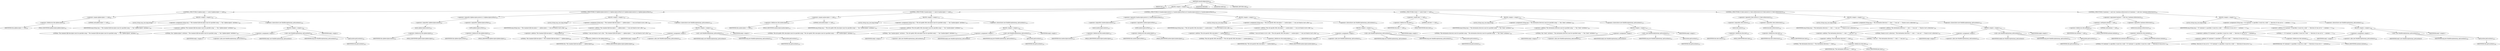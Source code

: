 digraph "checkConfiguration" {  
"194" [label = <(METHOD,checkConfiguration)<SUB>200</SUB>> ]
"26" [label = <(PARAM,this)<SUB>200</SUB>> ]
"195" [label = <(BLOCK,&lt;empty&gt;,&lt;empty&gt;)<SUB>200</SUB>> ]
"196" [label = <(CONTROL_STRUCTURE,if (ejbdescriptor == null),if (ejbdescriptor == null))<SUB>202</SUB>> ]
"197" [label = <(&lt;operator&gt;.equals,ejbdescriptor == null)<SUB>202</SUB>> ]
"198" [label = <(&lt;operator&gt;.fieldAccess,this.ejbdescriptor)<SUB>202</SUB>> ]
"199" [label = <(IDENTIFIER,this,ejbdescriptor == null)<SUB>202</SUB>> ]
"200" [label = <(FIELD_IDENTIFIER,ejbdescriptor,ejbdescriptor)<SUB>202</SUB>> ]
"201" [label = <(LITERAL,null,ejbdescriptor == null)<SUB>202</SUB>> ]
"202" [label = <(BLOCK,&lt;empty&gt;,&lt;empty&gt;)<SUB>202</SUB>> ]
"203" [label = <(LOCAL,String msg: java.lang.String)> ]
"204" [label = <(&lt;operator&gt;.assignment,String msg = &quot;The standard EJB descriptor must be specified using &quot; + &quot;the \&quot;ejbdescriptor\&quot; attribute.&quot;)<SUB>203</SUB>> ]
"205" [label = <(IDENTIFIER,msg,String msg = &quot;The standard EJB descriptor must be specified using &quot; + &quot;the \&quot;ejbdescriptor\&quot; attribute.&quot;)<SUB>203</SUB>> ]
"206" [label = <(&lt;operator&gt;.addition,&quot;The standard EJB descriptor must be specified using &quot; + &quot;the \&quot;ejbdescriptor\&quot; attribute.&quot;)<SUB>203</SUB>> ]
"207" [label = <(LITERAL,&quot;The standard EJB descriptor must be specified using &quot;,&quot;The standard EJB descriptor must be specified using &quot; + &quot;the \&quot;ejbdescriptor\&quot; attribute.&quot;)<SUB>203</SUB>> ]
"208" [label = <(LITERAL,&quot;the \&quot;ejbdescriptor\&quot; attribute.&quot;,&quot;The standard EJB descriptor must be specified using &quot; + &quot;the \&quot;ejbdescriptor\&quot; attribute.&quot;)<SUB>204</SUB>> ]
"209" [label = <(&lt;operator&gt;.throw,throw new BuildException(msg, getLocation());)<SUB>205</SUB>> ]
"210" [label = <(BLOCK,&lt;empty&gt;,&lt;empty&gt;)<SUB>205</SUB>> ]
"211" [label = <(&lt;operator&gt;.assignment,&lt;empty&gt;)> ]
"212" [label = <(IDENTIFIER,$obj1,&lt;empty&gt;)> ]
"213" [label = <(&lt;operator&gt;.alloc,new BuildException(msg, getLocation()))<SUB>205</SUB>> ]
"214" [label = <(&lt;init&gt;,new BuildException(msg, getLocation()))<SUB>205</SUB>> ]
"215" [label = <(IDENTIFIER,$obj1,new BuildException(msg, getLocation()))> ]
"216" [label = <(IDENTIFIER,msg,new BuildException(msg, getLocation()))<SUB>205</SUB>> ]
"217" [label = <(getLocation,getLocation())<SUB>205</SUB>> ]
"25" [label = <(IDENTIFIER,this,getLocation())<SUB>205</SUB>> ]
"218" [label = <(IDENTIFIER,$obj1,&lt;empty&gt;)> ]
"219" [label = <(CONTROL_STRUCTURE,if ((!ejbdescriptor.exists()) || (!ejbdescriptor.isFile())),if ((!ejbdescriptor.exists()) || (!ejbdescriptor.isFile())))<SUB>207</SUB>> ]
"220" [label = <(&lt;operator&gt;.logicalOr,(!ejbdescriptor.exists()) || (!ejbdescriptor.isFile()))<SUB>207</SUB>> ]
"221" [label = <(&lt;operator&gt;.logicalNot,!ejbdescriptor.exists())<SUB>207</SUB>> ]
"222" [label = <(exists,ejbdescriptor.exists())<SUB>207</SUB>> ]
"223" [label = <(&lt;operator&gt;.fieldAccess,this.ejbdescriptor)<SUB>207</SUB>> ]
"224" [label = <(IDENTIFIER,this,ejbdescriptor.exists())<SUB>207</SUB>> ]
"225" [label = <(FIELD_IDENTIFIER,ejbdescriptor,ejbdescriptor)<SUB>207</SUB>> ]
"226" [label = <(&lt;operator&gt;.logicalNot,!ejbdescriptor.isFile())<SUB>207</SUB>> ]
"227" [label = <(isFile,ejbdescriptor.isFile())<SUB>207</SUB>> ]
"228" [label = <(&lt;operator&gt;.fieldAccess,this.ejbdescriptor)<SUB>207</SUB>> ]
"229" [label = <(IDENTIFIER,this,ejbdescriptor.isFile())<SUB>207</SUB>> ]
"230" [label = <(FIELD_IDENTIFIER,ejbdescriptor,ejbdescriptor)<SUB>207</SUB>> ]
"231" [label = <(BLOCK,&lt;empty&gt;,&lt;empty&gt;)<SUB>207</SUB>> ]
"232" [label = <(LOCAL,String msg: java.lang.String)> ]
"233" [label = <(&lt;operator&gt;.assignment,String msg = &quot;The standard EJB descriptor (&quot; + ejbdescriptor + &quot;) was not found or isn't a file.&quot;)<SUB>208</SUB>> ]
"234" [label = <(IDENTIFIER,msg,String msg = &quot;The standard EJB descriptor (&quot; + ejbdescriptor + &quot;) was not found or isn't a file.&quot;)<SUB>208</SUB>> ]
"235" [label = <(&lt;operator&gt;.addition,&quot;The standard EJB descriptor (&quot; + ejbdescriptor + &quot;) was not found or isn't a file.&quot;)<SUB>208</SUB>> ]
"236" [label = <(&lt;operator&gt;.addition,&quot;The standard EJB descriptor (&quot; + ejbdescriptor)<SUB>208</SUB>> ]
"237" [label = <(LITERAL,&quot;The standard EJB descriptor (&quot;,&quot;The standard EJB descriptor (&quot; + ejbdescriptor)<SUB>208</SUB>> ]
"238" [label = <(&lt;operator&gt;.fieldAccess,this.ejbdescriptor)<SUB>208</SUB>> ]
"239" [label = <(IDENTIFIER,this,&quot;The standard EJB descriptor (&quot; + ejbdescriptor)<SUB>208</SUB>> ]
"240" [label = <(FIELD_IDENTIFIER,ejbdescriptor,ejbdescriptor)<SUB>208</SUB>> ]
"241" [label = <(LITERAL,&quot;) was not found or isn't a file.&quot;,&quot;The standard EJB descriptor (&quot; + ejbdescriptor + &quot;) was not found or isn't a file.&quot;)<SUB>209</SUB>> ]
"242" [label = <(&lt;operator&gt;.throw,throw new BuildException(msg, getLocation());)<SUB>210</SUB>> ]
"243" [label = <(BLOCK,&lt;empty&gt;,&lt;empty&gt;)<SUB>210</SUB>> ]
"244" [label = <(&lt;operator&gt;.assignment,&lt;empty&gt;)> ]
"245" [label = <(IDENTIFIER,$obj2,&lt;empty&gt;)> ]
"246" [label = <(&lt;operator&gt;.alloc,new BuildException(msg, getLocation()))<SUB>210</SUB>> ]
"247" [label = <(&lt;init&gt;,new BuildException(msg, getLocation()))<SUB>210</SUB>> ]
"248" [label = <(IDENTIFIER,$obj2,new BuildException(msg, getLocation()))> ]
"249" [label = <(IDENTIFIER,msg,new BuildException(msg, getLocation()))<SUB>210</SUB>> ]
"250" [label = <(getLocation,getLocation())<SUB>210</SUB>> ]
"27" [label = <(IDENTIFIER,this,getLocation())<SUB>210</SUB>> ]
"251" [label = <(IDENTIFIER,$obj2,&lt;empty&gt;)> ]
"252" [label = <(CONTROL_STRUCTURE,if (iasdescriptor == null),if (iasdescriptor == null))<SUB>213</SUB>> ]
"253" [label = <(&lt;operator&gt;.equals,iasdescriptor == null)<SUB>213</SUB>> ]
"254" [label = <(&lt;operator&gt;.fieldAccess,this.iasdescriptor)<SUB>213</SUB>> ]
"255" [label = <(IDENTIFIER,this,iasdescriptor == null)<SUB>213</SUB>> ]
"256" [label = <(FIELD_IDENTIFIER,iasdescriptor,iasdescriptor)<SUB>213</SUB>> ]
"257" [label = <(LITERAL,null,iasdescriptor == null)<SUB>213</SUB>> ]
"258" [label = <(BLOCK,&lt;empty&gt;,&lt;empty&gt;)<SUB>213</SUB>> ]
"259" [label = <(LOCAL,String msg: java.lang.String)> ]
"260" [label = <(&lt;operator&gt;.assignment,String msg = &quot;The iAS-speific XML descriptor must be specified using&quot; + &quot; the \&quot;iasdescriptor\&quot; attribute.&quot;)<SUB>214</SUB>> ]
"261" [label = <(IDENTIFIER,msg,String msg = &quot;The iAS-speific XML descriptor must be specified using&quot; + &quot; the \&quot;iasdescriptor\&quot; attribute.&quot;)<SUB>214</SUB>> ]
"262" [label = <(&lt;operator&gt;.addition,&quot;The iAS-speific XML descriptor must be specified using&quot; + &quot; the \&quot;iasdescriptor\&quot; attribute.&quot;)<SUB>214</SUB>> ]
"263" [label = <(LITERAL,&quot;The iAS-speific XML descriptor must be specified using&quot;,&quot;The iAS-speific XML descriptor must be specified using&quot; + &quot; the \&quot;iasdescriptor\&quot; attribute.&quot;)<SUB>214</SUB>> ]
"264" [label = <(LITERAL,&quot; the \&quot;iasdescriptor\&quot; attribute.&quot;,&quot;The iAS-speific XML descriptor must be specified using&quot; + &quot; the \&quot;iasdescriptor\&quot; attribute.&quot;)<SUB>215</SUB>> ]
"265" [label = <(&lt;operator&gt;.throw,throw new BuildException(msg, getLocation());)<SUB>216</SUB>> ]
"266" [label = <(BLOCK,&lt;empty&gt;,&lt;empty&gt;)<SUB>216</SUB>> ]
"267" [label = <(&lt;operator&gt;.assignment,&lt;empty&gt;)> ]
"268" [label = <(IDENTIFIER,$obj3,&lt;empty&gt;)> ]
"269" [label = <(&lt;operator&gt;.alloc,new BuildException(msg, getLocation()))<SUB>216</SUB>> ]
"270" [label = <(&lt;init&gt;,new BuildException(msg, getLocation()))<SUB>216</SUB>> ]
"271" [label = <(IDENTIFIER,$obj3,new BuildException(msg, getLocation()))> ]
"272" [label = <(IDENTIFIER,msg,new BuildException(msg, getLocation()))<SUB>216</SUB>> ]
"273" [label = <(getLocation,getLocation())<SUB>216</SUB>> ]
"28" [label = <(IDENTIFIER,this,getLocation())<SUB>216</SUB>> ]
"274" [label = <(IDENTIFIER,$obj3,&lt;empty&gt;)> ]
"275" [label = <(CONTROL_STRUCTURE,if ((!iasdescriptor.exists()) || (!iasdescriptor.isFile())),if ((!iasdescriptor.exists()) || (!iasdescriptor.isFile())))<SUB>218</SUB>> ]
"276" [label = <(&lt;operator&gt;.logicalOr,(!iasdescriptor.exists()) || (!iasdescriptor.isFile()))<SUB>218</SUB>> ]
"277" [label = <(&lt;operator&gt;.logicalNot,!iasdescriptor.exists())<SUB>218</SUB>> ]
"278" [label = <(exists,iasdescriptor.exists())<SUB>218</SUB>> ]
"279" [label = <(&lt;operator&gt;.fieldAccess,this.iasdescriptor)<SUB>218</SUB>> ]
"280" [label = <(IDENTIFIER,this,iasdescriptor.exists())<SUB>218</SUB>> ]
"281" [label = <(FIELD_IDENTIFIER,iasdescriptor,iasdescriptor)<SUB>218</SUB>> ]
"282" [label = <(&lt;operator&gt;.logicalNot,!iasdescriptor.isFile())<SUB>218</SUB>> ]
"283" [label = <(isFile,iasdescriptor.isFile())<SUB>218</SUB>> ]
"284" [label = <(&lt;operator&gt;.fieldAccess,this.iasdescriptor)<SUB>218</SUB>> ]
"285" [label = <(IDENTIFIER,this,iasdescriptor.isFile())<SUB>218</SUB>> ]
"286" [label = <(FIELD_IDENTIFIER,iasdescriptor,iasdescriptor)<SUB>218</SUB>> ]
"287" [label = <(BLOCK,&lt;empty&gt;,&lt;empty&gt;)<SUB>218</SUB>> ]
"288" [label = <(LOCAL,String msg: java.lang.String)> ]
"289" [label = <(&lt;operator&gt;.assignment,String msg = &quot;The iAS-specific XML descriptor (&quot; + iasdescriptor + &quot;) was not found or isn't a file.&quot;)<SUB>219</SUB>> ]
"290" [label = <(IDENTIFIER,msg,String msg = &quot;The iAS-specific XML descriptor (&quot; + iasdescriptor + &quot;) was not found or isn't a file.&quot;)<SUB>219</SUB>> ]
"291" [label = <(&lt;operator&gt;.addition,&quot;The iAS-specific XML descriptor (&quot; + iasdescriptor + &quot;) was not found or isn't a file.&quot;)<SUB>219</SUB>> ]
"292" [label = <(&lt;operator&gt;.addition,&quot;The iAS-specific XML descriptor (&quot; + iasdescriptor)<SUB>219</SUB>> ]
"293" [label = <(LITERAL,&quot;The iAS-specific XML descriptor (&quot;,&quot;The iAS-specific XML descriptor (&quot; + iasdescriptor)<SUB>219</SUB>> ]
"294" [label = <(&lt;operator&gt;.fieldAccess,this.iasdescriptor)<SUB>219</SUB>> ]
"295" [label = <(IDENTIFIER,this,&quot;The iAS-specific XML descriptor (&quot; + iasdescriptor)<SUB>219</SUB>> ]
"296" [label = <(FIELD_IDENTIFIER,iasdescriptor,iasdescriptor)<SUB>219</SUB>> ]
"297" [label = <(LITERAL,&quot;) was not found or isn't a file.&quot;,&quot;The iAS-specific XML descriptor (&quot; + iasdescriptor + &quot;) was not found or isn't a file.&quot;)<SUB>220</SUB>> ]
"298" [label = <(&lt;operator&gt;.throw,throw new BuildException(msg, getLocation());)<SUB>221</SUB>> ]
"299" [label = <(BLOCK,&lt;empty&gt;,&lt;empty&gt;)<SUB>221</SUB>> ]
"300" [label = <(&lt;operator&gt;.assignment,&lt;empty&gt;)> ]
"301" [label = <(IDENTIFIER,$obj4,&lt;empty&gt;)> ]
"302" [label = <(&lt;operator&gt;.alloc,new BuildException(msg, getLocation()))<SUB>221</SUB>> ]
"303" [label = <(&lt;init&gt;,new BuildException(msg, getLocation()))<SUB>221</SUB>> ]
"304" [label = <(IDENTIFIER,$obj4,new BuildException(msg, getLocation()))> ]
"305" [label = <(IDENTIFIER,msg,new BuildException(msg, getLocation()))<SUB>221</SUB>> ]
"306" [label = <(getLocation,getLocation())<SUB>221</SUB>> ]
"29" [label = <(IDENTIFIER,this,getLocation())<SUB>221</SUB>> ]
"307" [label = <(IDENTIFIER,$obj4,&lt;empty&gt;)> ]
"308" [label = <(CONTROL_STRUCTURE,if (dest == null),if (dest == null))<SUB>224</SUB>> ]
"309" [label = <(&lt;operator&gt;.equals,dest == null)<SUB>224</SUB>> ]
"310" [label = <(&lt;operator&gt;.fieldAccess,this.dest)<SUB>224</SUB>> ]
"311" [label = <(IDENTIFIER,this,dest == null)<SUB>224</SUB>> ]
"312" [label = <(FIELD_IDENTIFIER,dest,dest)<SUB>224</SUB>> ]
"313" [label = <(LITERAL,null,dest == null)<SUB>224</SUB>> ]
"314" [label = <(BLOCK,&lt;empty&gt;,&lt;empty&gt;)<SUB>224</SUB>> ]
"315" [label = <(LOCAL,String msg: java.lang.String)> ]
"316" [label = <(&lt;operator&gt;.assignment,String msg = &quot;The destination directory must be specified using &quot; + &quot;the \&quot;dest\&quot; attribute.&quot;)<SUB>225</SUB>> ]
"317" [label = <(IDENTIFIER,msg,String msg = &quot;The destination directory must be specified using &quot; + &quot;the \&quot;dest\&quot; attribute.&quot;)<SUB>225</SUB>> ]
"318" [label = <(&lt;operator&gt;.addition,&quot;The destination directory must be specified using &quot; + &quot;the \&quot;dest\&quot; attribute.&quot;)<SUB>225</SUB>> ]
"319" [label = <(LITERAL,&quot;The destination directory must be specified using &quot;,&quot;The destination directory must be specified using &quot; + &quot;the \&quot;dest\&quot; attribute.&quot;)<SUB>225</SUB>> ]
"320" [label = <(LITERAL,&quot;the \&quot;dest\&quot; attribute.&quot;,&quot;The destination directory must be specified using &quot; + &quot;the \&quot;dest\&quot; attribute.&quot;)<SUB>226</SUB>> ]
"321" [label = <(&lt;operator&gt;.throw,throw new BuildException(msg, getLocation());)<SUB>227</SUB>> ]
"322" [label = <(BLOCK,&lt;empty&gt;,&lt;empty&gt;)<SUB>227</SUB>> ]
"323" [label = <(&lt;operator&gt;.assignment,&lt;empty&gt;)> ]
"324" [label = <(IDENTIFIER,$obj5,&lt;empty&gt;)> ]
"325" [label = <(&lt;operator&gt;.alloc,new BuildException(msg, getLocation()))<SUB>227</SUB>> ]
"326" [label = <(&lt;init&gt;,new BuildException(msg, getLocation()))<SUB>227</SUB>> ]
"327" [label = <(IDENTIFIER,$obj5,new BuildException(msg, getLocation()))> ]
"328" [label = <(IDENTIFIER,msg,new BuildException(msg, getLocation()))<SUB>227</SUB>> ]
"329" [label = <(getLocation,getLocation())<SUB>227</SUB>> ]
"30" [label = <(IDENTIFIER,this,getLocation())<SUB>227</SUB>> ]
"330" [label = <(IDENTIFIER,$obj5,&lt;empty&gt;)> ]
"331" [label = <(CONTROL_STRUCTURE,if ((!dest.exists()) || (!dest.isDirectory())),if ((!dest.exists()) || (!dest.isDirectory())))<SUB>229</SUB>> ]
"332" [label = <(&lt;operator&gt;.logicalOr,(!dest.exists()) || (!dest.isDirectory()))<SUB>229</SUB>> ]
"333" [label = <(&lt;operator&gt;.logicalNot,!dest.exists())<SUB>229</SUB>> ]
"334" [label = <(exists,dest.exists())<SUB>229</SUB>> ]
"335" [label = <(&lt;operator&gt;.fieldAccess,this.dest)<SUB>229</SUB>> ]
"336" [label = <(IDENTIFIER,this,dest.exists())<SUB>229</SUB>> ]
"337" [label = <(FIELD_IDENTIFIER,dest,dest)<SUB>229</SUB>> ]
"338" [label = <(&lt;operator&gt;.logicalNot,!dest.isDirectory())<SUB>229</SUB>> ]
"339" [label = <(isDirectory,dest.isDirectory())<SUB>229</SUB>> ]
"340" [label = <(&lt;operator&gt;.fieldAccess,this.dest)<SUB>229</SUB>> ]
"341" [label = <(IDENTIFIER,this,dest.isDirectory())<SUB>229</SUB>> ]
"342" [label = <(FIELD_IDENTIFIER,dest,dest)<SUB>229</SUB>> ]
"343" [label = <(BLOCK,&lt;empty&gt;,&lt;empty&gt;)<SUB>229</SUB>> ]
"344" [label = <(LOCAL,String msg: java.lang.String)> ]
"345" [label = <(&lt;operator&gt;.assignment,String msg = &quot;The destination directory (&quot; + dest + &quot;) was not &quot; + &quot;found or isn't a directory.&quot;)<SUB>230</SUB>> ]
"346" [label = <(IDENTIFIER,msg,String msg = &quot;The destination directory (&quot; + dest + &quot;) was not &quot; + &quot;found or isn't a directory.&quot;)<SUB>230</SUB>> ]
"347" [label = <(&lt;operator&gt;.addition,&quot;The destination directory (&quot; + dest + &quot;) was not &quot; + &quot;found or isn't a directory.&quot;)<SUB>230</SUB>> ]
"348" [label = <(&lt;operator&gt;.addition,&quot;The destination directory (&quot; + dest + &quot;) was not &quot;)<SUB>230</SUB>> ]
"349" [label = <(&lt;operator&gt;.addition,&quot;The destination directory (&quot; + dest)<SUB>230</SUB>> ]
"350" [label = <(LITERAL,&quot;The destination directory (&quot;,&quot;The destination directory (&quot; + dest)<SUB>230</SUB>> ]
"351" [label = <(&lt;operator&gt;.fieldAccess,this.dest)<SUB>230</SUB>> ]
"352" [label = <(IDENTIFIER,this,&quot;The destination directory (&quot; + dest)<SUB>230</SUB>> ]
"353" [label = <(FIELD_IDENTIFIER,dest,dest)<SUB>230</SUB>> ]
"354" [label = <(LITERAL,&quot;) was not &quot;,&quot;The destination directory (&quot; + dest + &quot;) was not &quot;)<SUB>230</SUB>> ]
"355" [label = <(LITERAL,&quot;found or isn't a directory.&quot;,&quot;The destination directory (&quot; + dest + &quot;) was not &quot; + &quot;found or isn't a directory.&quot;)<SUB>231</SUB>> ]
"356" [label = <(&lt;operator&gt;.throw,throw new BuildException(msg, getLocation());)<SUB>232</SUB>> ]
"357" [label = <(BLOCK,&lt;empty&gt;,&lt;empty&gt;)<SUB>232</SUB>> ]
"358" [label = <(&lt;operator&gt;.assignment,&lt;empty&gt;)> ]
"359" [label = <(IDENTIFIER,$obj6,&lt;empty&gt;)> ]
"360" [label = <(&lt;operator&gt;.alloc,new BuildException(msg, getLocation()))<SUB>232</SUB>> ]
"361" [label = <(&lt;init&gt;,new BuildException(msg, getLocation()))<SUB>232</SUB>> ]
"362" [label = <(IDENTIFIER,$obj6,new BuildException(msg, getLocation()))> ]
"363" [label = <(IDENTIFIER,msg,new BuildException(msg, getLocation()))<SUB>232</SUB>> ]
"364" [label = <(getLocation,getLocation())<SUB>232</SUB>> ]
"31" [label = <(IDENTIFIER,this,getLocation())<SUB>232</SUB>> ]
"365" [label = <(IDENTIFIER,$obj6,&lt;empty&gt;)> ]
"366" [label = <(CONTROL_STRUCTURE,if ((iashome != null) &amp;&amp; (!iashome.isDirectory())),if ((iashome != null) &amp;&amp; (!iashome.isDirectory())))<SUB>235</SUB>> ]
"367" [label = <(&lt;operator&gt;.logicalAnd,(iashome != null) &amp;&amp; (!iashome.isDirectory()))<SUB>235</SUB>> ]
"368" [label = <(&lt;operator&gt;.notEquals,iashome != null)<SUB>235</SUB>> ]
"369" [label = <(&lt;operator&gt;.fieldAccess,this.iashome)<SUB>235</SUB>> ]
"370" [label = <(IDENTIFIER,this,iashome != null)<SUB>235</SUB>> ]
"371" [label = <(FIELD_IDENTIFIER,iashome,iashome)<SUB>235</SUB>> ]
"372" [label = <(LITERAL,null,iashome != null)<SUB>235</SUB>> ]
"373" [label = <(&lt;operator&gt;.logicalNot,!iashome.isDirectory())<SUB>235</SUB>> ]
"374" [label = <(isDirectory,iashome.isDirectory())<SUB>235</SUB>> ]
"375" [label = <(&lt;operator&gt;.fieldAccess,this.iashome)<SUB>235</SUB>> ]
"376" [label = <(IDENTIFIER,this,iashome.isDirectory())<SUB>235</SUB>> ]
"377" [label = <(FIELD_IDENTIFIER,iashome,iashome)<SUB>235</SUB>> ]
"378" [label = <(BLOCK,&lt;empty&gt;,&lt;empty&gt;)<SUB>235</SUB>> ]
"379" [label = <(LOCAL,String msg: java.lang.String)> ]
"380" [label = <(&lt;operator&gt;.assignment,String msg = &quot;If \&quot;iashome\&quot; is specified, it must be a valid &quot; + &quot;directory (it was set to &quot; + iashome + &quot;).&quot;)<SUB>236</SUB>> ]
"381" [label = <(IDENTIFIER,msg,String msg = &quot;If \&quot;iashome\&quot; is specified, it must be a valid &quot; + &quot;directory (it was set to &quot; + iashome + &quot;).&quot;)<SUB>236</SUB>> ]
"382" [label = <(&lt;operator&gt;.addition,&quot;If \&quot;iashome\&quot; is specified, it must be a valid &quot; + &quot;directory (it was set to &quot; + iashome + &quot;).&quot;)<SUB>236</SUB>> ]
"383" [label = <(&lt;operator&gt;.addition,&quot;If \&quot;iashome\&quot; is specified, it must be a valid &quot; + &quot;directory (it was set to &quot; + iashome)<SUB>236</SUB>> ]
"384" [label = <(&lt;operator&gt;.addition,&quot;If \&quot;iashome\&quot; is specified, it must be a valid &quot; + &quot;directory (it was set to &quot;)<SUB>236</SUB>> ]
"385" [label = <(LITERAL,&quot;If \&quot;iashome\&quot; is specified, it must be a valid &quot;,&quot;If \&quot;iashome\&quot; is specified, it must be a valid &quot; + &quot;directory (it was set to &quot;)<SUB>236</SUB>> ]
"386" [label = <(LITERAL,&quot;directory (it was set to &quot;,&quot;If \&quot;iashome\&quot; is specified, it must be a valid &quot; + &quot;directory (it was set to &quot;)<SUB>237</SUB>> ]
"387" [label = <(&lt;operator&gt;.fieldAccess,this.iashome)<SUB>237</SUB>> ]
"388" [label = <(IDENTIFIER,this,&quot;If \&quot;iashome\&quot; is specified, it must be a valid &quot; + &quot;directory (it was set to &quot; + iashome)<SUB>237</SUB>> ]
"389" [label = <(FIELD_IDENTIFIER,iashome,iashome)<SUB>237</SUB>> ]
"390" [label = <(LITERAL,&quot;).&quot;,&quot;If \&quot;iashome\&quot; is specified, it must be a valid &quot; + &quot;directory (it was set to &quot; + iashome + &quot;).&quot;)<SUB>237</SUB>> ]
"391" [label = <(&lt;operator&gt;.throw,throw new BuildException(msg, getLocation());)<SUB>238</SUB>> ]
"392" [label = <(BLOCK,&lt;empty&gt;,&lt;empty&gt;)<SUB>238</SUB>> ]
"393" [label = <(&lt;operator&gt;.assignment,&lt;empty&gt;)> ]
"394" [label = <(IDENTIFIER,$obj7,&lt;empty&gt;)> ]
"395" [label = <(&lt;operator&gt;.alloc,new BuildException(msg, getLocation()))<SUB>238</SUB>> ]
"396" [label = <(&lt;init&gt;,new BuildException(msg, getLocation()))<SUB>238</SUB>> ]
"397" [label = <(IDENTIFIER,$obj7,new BuildException(msg, getLocation()))> ]
"398" [label = <(IDENTIFIER,msg,new BuildException(msg, getLocation()))<SUB>238</SUB>> ]
"399" [label = <(getLocation,getLocation())<SUB>238</SUB>> ]
"32" [label = <(IDENTIFIER,this,getLocation())<SUB>238</SUB>> ]
"400" [label = <(IDENTIFIER,$obj7,&lt;empty&gt;)> ]
"401" [label = <(MODIFIER,PRIVATE)> ]
"402" [label = <(MODIFIER,VIRTUAL)> ]
"403" [label = <(METHOD_RETURN,void)<SUB>200</SUB>> ]
  "194" -> "26" 
  "194" -> "195" 
  "194" -> "401" 
  "194" -> "402" 
  "194" -> "403" 
  "195" -> "196" 
  "195" -> "219" 
  "195" -> "252" 
  "195" -> "275" 
  "195" -> "308" 
  "195" -> "331" 
  "195" -> "366" 
  "196" -> "197" 
  "196" -> "202" 
  "197" -> "198" 
  "197" -> "201" 
  "198" -> "199" 
  "198" -> "200" 
  "202" -> "203" 
  "202" -> "204" 
  "202" -> "209" 
  "204" -> "205" 
  "204" -> "206" 
  "206" -> "207" 
  "206" -> "208" 
  "209" -> "210" 
  "210" -> "211" 
  "210" -> "214" 
  "210" -> "218" 
  "211" -> "212" 
  "211" -> "213" 
  "214" -> "215" 
  "214" -> "216" 
  "214" -> "217" 
  "217" -> "25" 
  "219" -> "220" 
  "219" -> "231" 
  "220" -> "221" 
  "220" -> "226" 
  "221" -> "222" 
  "222" -> "223" 
  "223" -> "224" 
  "223" -> "225" 
  "226" -> "227" 
  "227" -> "228" 
  "228" -> "229" 
  "228" -> "230" 
  "231" -> "232" 
  "231" -> "233" 
  "231" -> "242" 
  "233" -> "234" 
  "233" -> "235" 
  "235" -> "236" 
  "235" -> "241" 
  "236" -> "237" 
  "236" -> "238" 
  "238" -> "239" 
  "238" -> "240" 
  "242" -> "243" 
  "243" -> "244" 
  "243" -> "247" 
  "243" -> "251" 
  "244" -> "245" 
  "244" -> "246" 
  "247" -> "248" 
  "247" -> "249" 
  "247" -> "250" 
  "250" -> "27" 
  "252" -> "253" 
  "252" -> "258" 
  "253" -> "254" 
  "253" -> "257" 
  "254" -> "255" 
  "254" -> "256" 
  "258" -> "259" 
  "258" -> "260" 
  "258" -> "265" 
  "260" -> "261" 
  "260" -> "262" 
  "262" -> "263" 
  "262" -> "264" 
  "265" -> "266" 
  "266" -> "267" 
  "266" -> "270" 
  "266" -> "274" 
  "267" -> "268" 
  "267" -> "269" 
  "270" -> "271" 
  "270" -> "272" 
  "270" -> "273" 
  "273" -> "28" 
  "275" -> "276" 
  "275" -> "287" 
  "276" -> "277" 
  "276" -> "282" 
  "277" -> "278" 
  "278" -> "279" 
  "279" -> "280" 
  "279" -> "281" 
  "282" -> "283" 
  "283" -> "284" 
  "284" -> "285" 
  "284" -> "286" 
  "287" -> "288" 
  "287" -> "289" 
  "287" -> "298" 
  "289" -> "290" 
  "289" -> "291" 
  "291" -> "292" 
  "291" -> "297" 
  "292" -> "293" 
  "292" -> "294" 
  "294" -> "295" 
  "294" -> "296" 
  "298" -> "299" 
  "299" -> "300" 
  "299" -> "303" 
  "299" -> "307" 
  "300" -> "301" 
  "300" -> "302" 
  "303" -> "304" 
  "303" -> "305" 
  "303" -> "306" 
  "306" -> "29" 
  "308" -> "309" 
  "308" -> "314" 
  "309" -> "310" 
  "309" -> "313" 
  "310" -> "311" 
  "310" -> "312" 
  "314" -> "315" 
  "314" -> "316" 
  "314" -> "321" 
  "316" -> "317" 
  "316" -> "318" 
  "318" -> "319" 
  "318" -> "320" 
  "321" -> "322" 
  "322" -> "323" 
  "322" -> "326" 
  "322" -> "330" 
  "323" -> "324" 
  "323" -> "325" 
  "326" -> "327" 
  "326" -> "328" 
  "326" -> "329" 
  "329" -> "30" 
  "331" -> "332" 
  "331" -> "343" 
  "332" -> "333" 
  "332" -> "338" 
  "333" -> "334" 
  "334" -> "335" 
  "335" -> "336" 
  "335" -> "337" 
  "338" -> "339" 
  "339" -> "340" 
  "340" -> "341" 
  "340" -> "342" 
  "343" -> "344" 
  "343" -> "345" 
  "343" -> "356" 
  "345" -> "346" 
  "345" -> "347" 
  "347" -> "348" 
  "347" -> "355" 
  "348" -> "349" 
  "348" -> "354" 
  "349" -> "350" 
  "349" -> "351" 
  "351" -> "352" 
  "351" -> "353" 
  "356" -> "357" 
  "357" -> "358" 
  "357" -> "361" 
  "357" -> "365" 
  "358" -> "359" 
  "358" -> "360" 
  "361" -> "362" 
  "361" -> "363" 
  "361" -> "364" 
  "364" -> "31" 
  "366" -> "367" 
  "366" -> "378" 
  "367" -> "368" 
  "367" -> "373" 
  "368" -> "369" 
  "368" -> "372" 
  "369" -> "370" 
  "369" -> "371" 
  "373" -> "374" 
  "374" -> "375" 
  "375" -> "376" 
  "375" -> "377" 
  "378" -> "379" 
  "378" -> "380" 
  "378" -> "391" 
  "380" -> "381" 
  "380" -> "382" 
  "382" -> "383" 
  "382" -> "390" 
  "383" -> "384" 
  "383" -> "387" 
  "384" -> "385" 
  "384" -> "386" 
  "387" -> "388" 
  "387" -> "389" 
  "391" -> "392" 
  "392" -> "393" 
  "392" -> "396" 
  "392" -> "400" 
  "393" -> "394" 
  "393" -> "395" 
  "396" -> "397" 
  "396" -> "398" 
  "396" -> "399" 
  "399" -> "32" 
}

